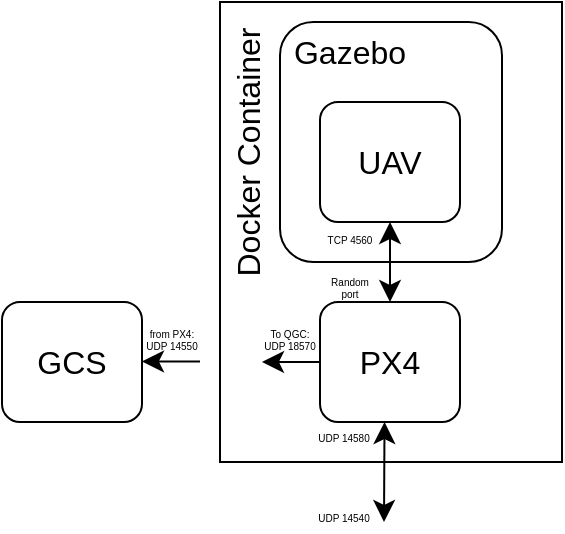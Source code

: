 <mxfile version="23.1.7" type="google">
  <diagram name="Pagina-1" id="pPL1pPISEcv8ErWbLXmb">
    <mxGraphModel grid="1" page="0" gridSize="10" guides="1" tooltips="1" connect="1" arrows="1" fold="1" pageScale="1" pageWidth="827" pageHeight="1169" math="0" shadow="0">
      <root>
        <mxCell id="0" />
        <mxCell id="1" parent="0" />
        <mxCell id="osknL_xawmYE6pI0PUPy-1" value="" style="rounded=0;whiteSpace=wrap;html=1;fillStyle=auto;fillColor=default;strokeColor=default;" vertex="1" parent="1">
          <mxGeometry x="169" y="60" width="171" height="230" as="geometry" />
        </mxCell>
        <mxCell id="osknL_xawmYE6pI0PUPy-2" value="" style="rounded=1;whiteSpace=wrap;html=1;fontSize=16;fillColor=none;" vertex="1" parent="1">
          <mxGeometry x="199" y="70" width="111" height="120" as="geometry" />
        </mxCell>
        <mxCell id="osknL_xawmYE6pI0PUPy-3" value="UAV" style="rounded=1;whiteSpace=wrap;html=1;fontSize=16;" vertex="1" parent="1">
          <mxGeometry x="219" y="110" width="70" height="60" as="geometry" />
        </mxCell>
        <mxCell id="osknL_xawmYE6pI0PUPy-4" value="PX4" style="rounded=1;whiteSpace=wrap;html=1;fontSize=16;" vertex="1" parent="1">
          <mxGeometry x="219" y="210" width="70" height="60" as="geometry" />
        </mxCell>
        <mxCell id="osknL_xawmYE6pI0PUPy-5" value="" style="endArrow=classic;startArrow=classic;html=1;rounded=0;fontSize=12;startSize=8;endSize=8;curved=1;exitX=0.5;exitY=1;exitDx=0;exitDy=0;" edge="1" parent="1" source="osknL_xawmYE6pI0PUPy-3" target="osknL_xawmYE6pI0PUPy-4">
          <mxGeometry width="50" height="50" relative="1" as="geometry">
            <mxPoint x="393" y="190" as="sourcePoint" />
            <mxPoint x="393" y="230" as="targetPoint" />
          </mxGeometry>
        </mxCell>
        <mxCell id="osknL_xawmYE6pI0PUPy-6" value="Gazebo" style="text;html=1;strokeColor=none;fillColor=none;align=center;verticalAlign=middle;whiteSpace=wrap;rounded=0;fontSize=16;" vertex="1" parent="1">
          <mxGeometry x="204" y="70" width="60" height="30" as="geometry" />
        </mxCell>
        <mxCell id="osknL_xawmYE6pI0PUPy-7" value="Docker Container" style="text;html=1;strokeColor=none;fillColor=none;align=center;verticalAlign=middle;whiteSpace=wrap;rounded=0;fontSize=16;rotation=-90;" vertex="1" parent="1">
          <mxGeometry x="108" y="120" width="150" height="30" as="geometry" />
        </mxCell>
        <mxCell id="osknL_xawmYE6pI0PUPy-8" value="TCP 4560" style="text;html=1;strokeColor=none;fillColor=none;align=center;verticalAlign=middle;whiteSpace=wrap;rounded=0;fontSize=5;" vertex="1" parent="1">
          <mxGeometry x="219" y="170" width="30" height="15" as="geometry" />
        </mxCell>
        <mxCell id="osknL_xawmYE6pI0PUPy-9" value="Random port" style="text;html=1;strokeColor=none;fillColor=none;align=center;verticalAlign=middle;whiteSpace=wrap;rounded=0;fontSize=5;" vertex="1" parent="1">
          <mxGeometry x="219" y="194" width="30" height="15" as="geometry" />
        </mxCell>
        <mxCell id="osknL_xawmYE6pI0PUPy-10" value="" style="endArrow=classic;html=1;rounded=0;fontSize=12;startSize=8;endSize=8;curved=1;exitX=0;exitY=0.5;exitDx=0;exitDy=0;" edge="1" parent="1" source="osknL_xawmYE6pI0PUPy-4">
          <mxGeometry width="50" height="50" relative="1" as="geometry">
            <mxPoint x="219" y="239.81" as="sourcePoint" />
            <mxPoint x="190" y="240" as="targetPoint" />
          </mxGeometry>
        </mxCell>
        <mxCell id="osknL_xawmYE6pI0PUPy-11" value="To QGC:&lt;br&gt;UDP 18570" style="text;html=1;strokeColor=none;fillColor=none;align=center;verticalAlign=middle;whiteSpace=wrap;rounded=0;fontSize=5;" vertex="1" parent="1">
          <mxGeometry x="189" y="220" width="30" height="15" as="geometry" />
        </mxCell>
        <mxCell id="osknL_xawmYE6pI0PUPy-12" value="" style="endArrow=classic;startArrow=classic;html=1;rounded=0;fontSize=12;startSize=8;endSize=8;curved=1;exitX=0.5;exitY=1;exitDx=0;exitDy=0;" edge="1" parent="1">
          <mxGeometry width="50" height="50" relative="1" as="geometry">
            <mxPoint x="251.26" y="270" as="sourcePoint" />
            <mxPoint x="251" y="320" as="targetPoint" />
          </mxGeometry>
        </mxCell>
        <mxCell id="osknL_xawmYE6pI0PUPy-13" value="UDP 14540&lt;span style=&quot;background-color: transparent; color: rgb(255, 255, 255); font-family: source-code-pro, Menlo, Monaco, Consolas, &amp;quot;Courier New&amp;quot;, monospace; font-size: 0.85em; text-align: left;&quot;&gt;&lt;/span&gt;" style="text;html=1;strokeColor=none;fillColor=none;align=center;verticalAlign=middle;whiteSpace=wrap;rounded=0;fontSize=5;" vertex="1" parent="1">
          <mxGeometry x="216.26" y="310" width="30" height="15" as="geometry" />
        </mxCell>
        <mxCell id="osknL_xawmYE6pI0PUPy-14" value="UDP 14580&lt;span style=&quot;background-color: transparent; color: rgb(255, 255, 255); font-family: source-code-pro, Menlo, Monaco, Consolas, &amp;quot;Courier New&amp;quot;, monospace; font-size: 0.85em; text-align: left;&quot;&gt;&lt;/span&gt;" style="text;html=1;strokeColor=none;fillColor=none;align=center;verticalAlign=middle;whiteSpace=wrap;rounded=0;fontSize=5;" vertex="1" parent="1">
          <mxGeometry x="216.26" y="270" width="30" height="15" as="geometry" />
        </mxCell>
        <mxCell id="osknL_xawmYE6pI0PUPy-15" value="GCS" style="rounded=1;whiteSpace=wrap;html=1;fontSize=16;" vertex="1" parent="1">
          <mxGeometry x="60" y="210" width="70" height="60" as="geometry" />
        </mxCell>
        <mxCell id="osknL_xawmYE6pI0PUPy-16" value="" style="endArrow=classic;html=1;rounded=0;fontSize=12;startSize=8;endSize=8;curved=1;exitX=0;exitY=0.5;exitDx=0;exitDy=0;" edge="1" parent="1">
          <mxGeometry width="50" height="50" relative="1" as="geometry">
            <mxPoint x="159" y="239.71" as="sourcePoint" />
            <mxPoint x="130" y="239.71" as="targetPoint" />
          </mxGeometry>
        </mxCell>
        <mxCell id="osknL_xawmYE6pI0PUPy-17" value="from PX4:&lt;br&gt;UDP 14550" style="text;html=1;strokeColor=none;fillColor=none;align=center;verticalAlign=middle;whiteSpace=wrap;rounded=0;fontSize=5;" vertex="1" parent="1">
          <mxGeometry x="130" y="220" width="30" height="15" as="geometry" />
        </mxCell>
      </root>
    </mxGraphModel>
  </diagram>
</mxfile>
